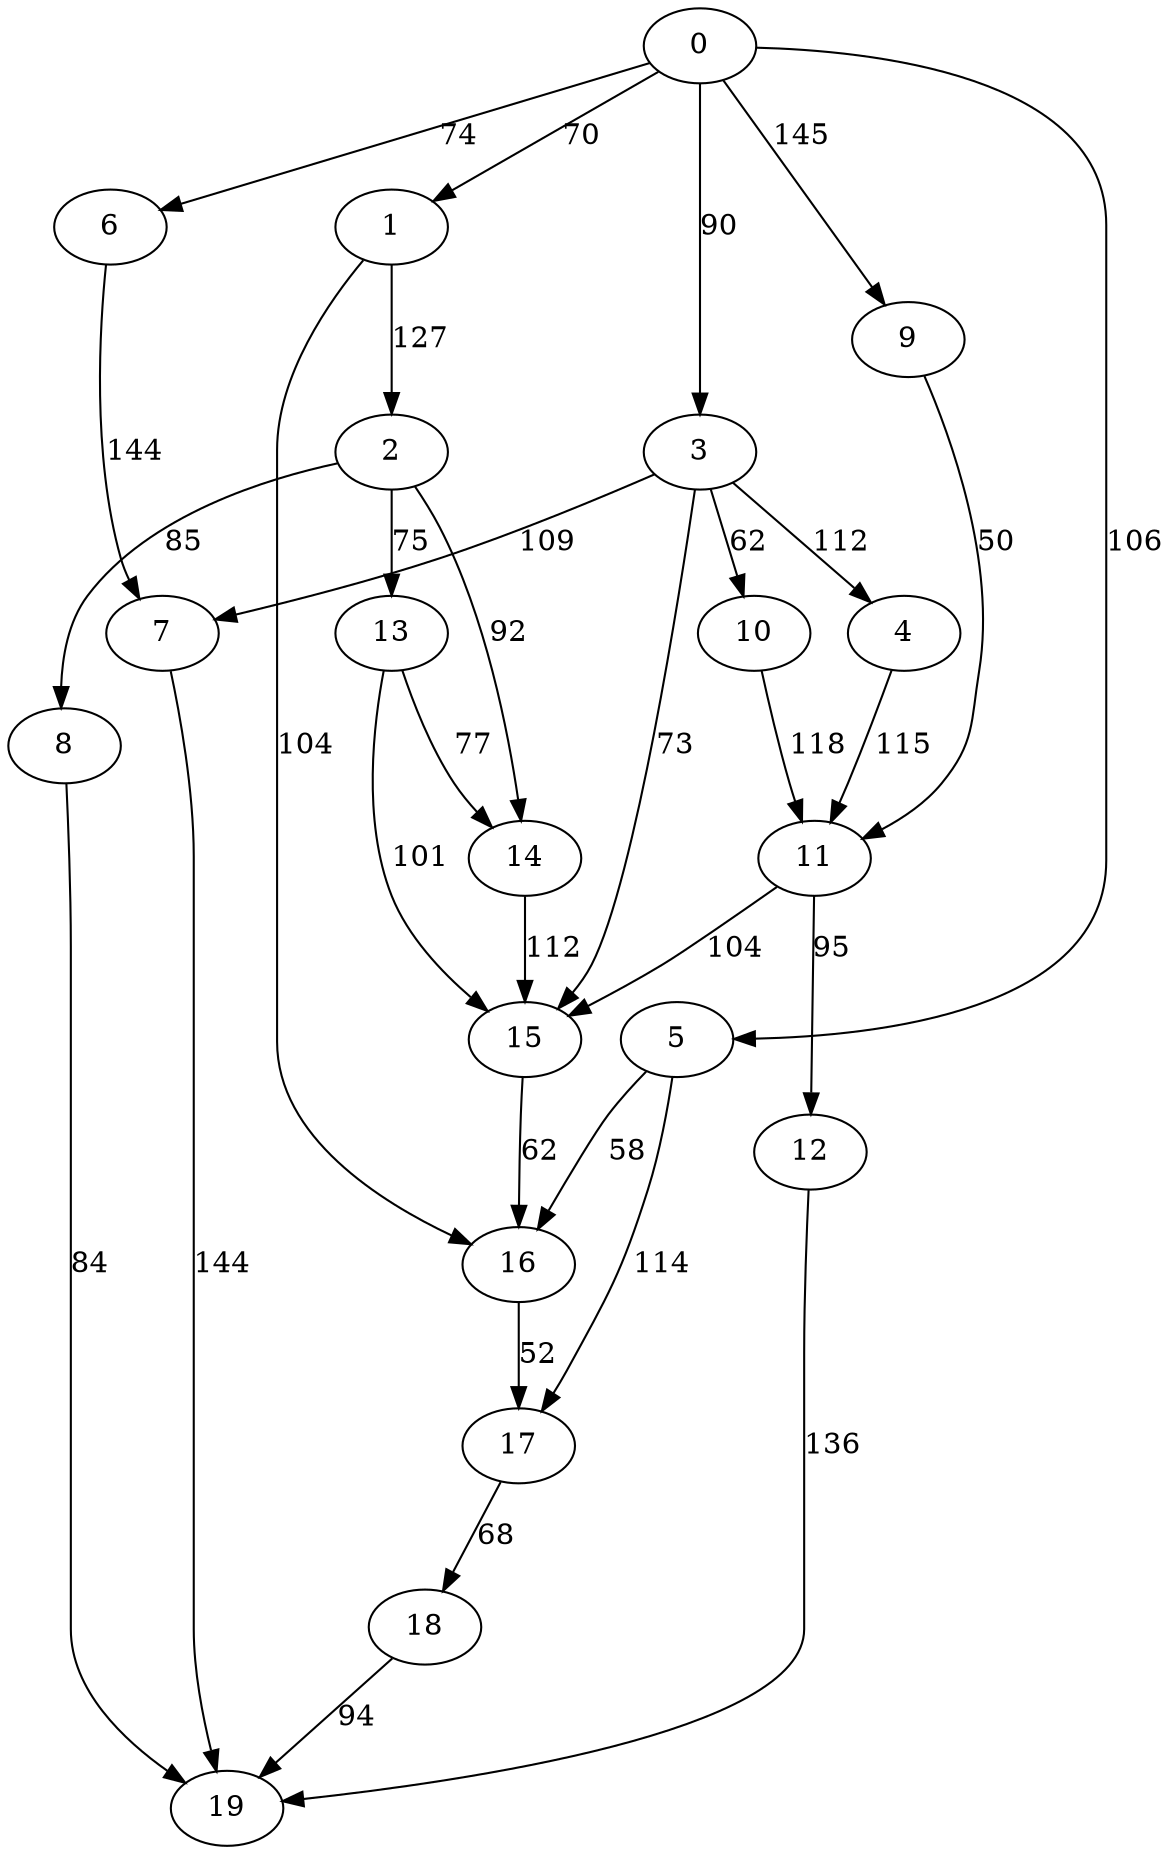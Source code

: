 digraph t20p4r7_17 {
0 -> 1 [ label = 70 ];
0 -> 3 [ label = 90 ];
0 -> 5 [ label = 106 ];
0 -> 6 [ label = 74 ];
0 -> 9 [ label = 145 ];
1 -> 2 [ label = 127 ];
1 -> 16 [ label = 104 ];
2 -> 8 [ label = 85 ];
2 -> 13 [ label = 75 ];
2 -> 14 [ label = 92 ];
3 -> 4 [ label = 112 ];
3 -> 7 [ label = 109 ];
3 -> 10 [ label = 62 ];
3 -> 15 [ label = 73 ];
4 -> 11 [ label = 115 ];
5 -> 16 [ label = 58 ];
5 -> 17 [ label = 114 ];
6 -> 7 [ label = 144 ];
7 -> 19 [ label = 144 ];
8 -> 19 [ label = 84 ];
9 -> 11 [ label = 50 ];
10 -> 11 [ label = 118 ];
11 -> 12 [ label = 95 ];
11 -> 15 [ label = 104 ];
12 -> 19 [ label = 136 ];
13 -> 14 [ label = 77 ];
13 -> 15 [ label = 101 ];
14 -> 15 [ label = 112 ];
15 -> 16 [ label = 62 ];
16 -> 17 [ label = 52 ];
17 -> 18 [ label = 68 ];
18 -> 19 [ label = 94 ];
 }

